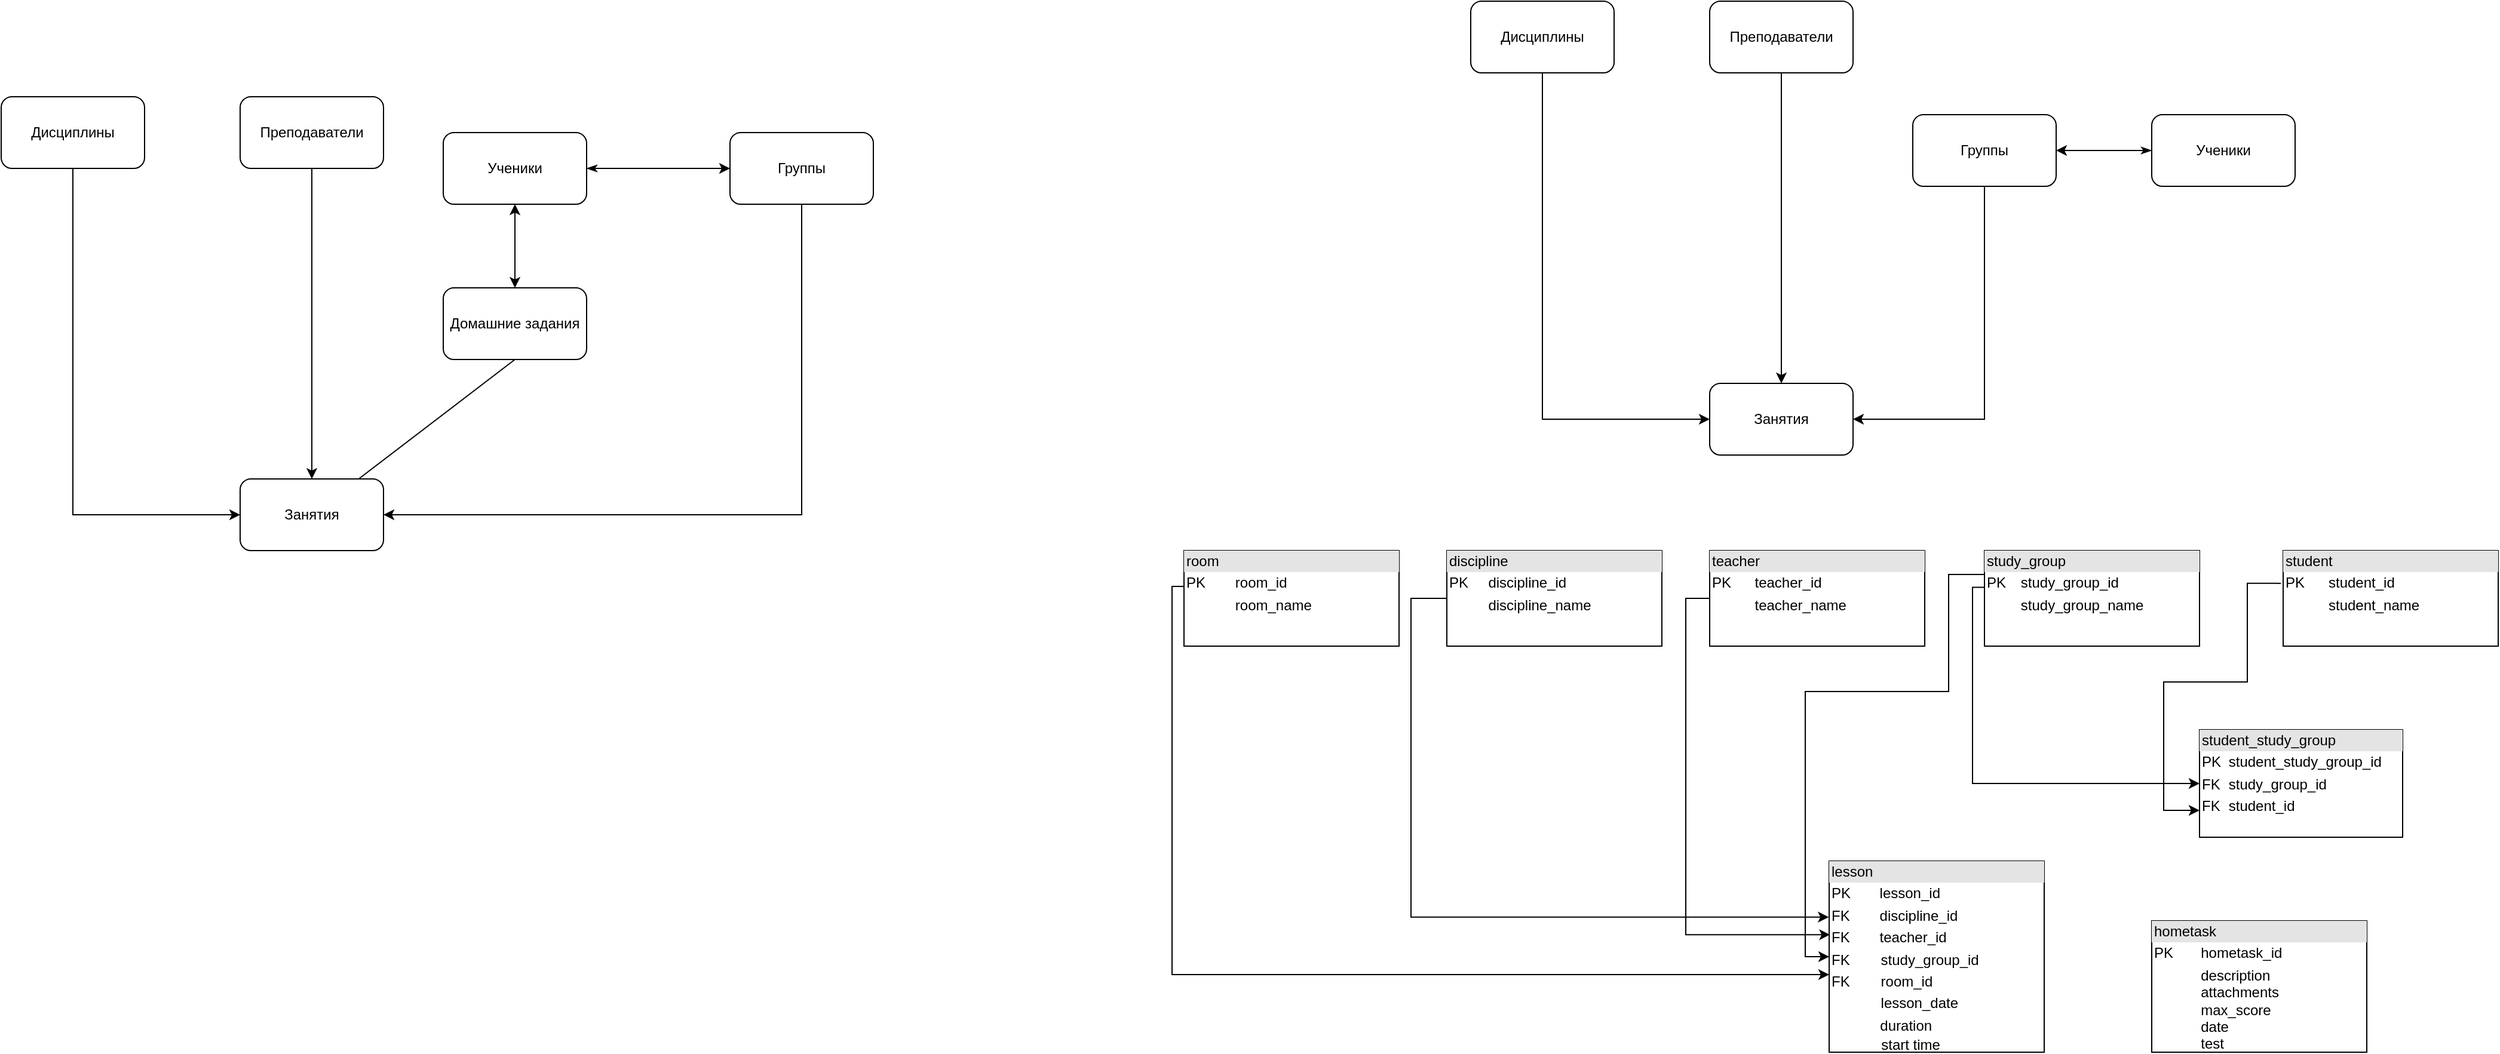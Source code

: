 <mxfile version="22.1.11" type="github">
  <diagram name="Page-1" id="BzrCAMJrT_pIZF7PIiRM">
    <mxGraphModel dx="1277" dy="2040" grid="1" gridSize="10" guides="1" tooltips="1" connect="1" arrows="1" fold="1" page="1" pageScale="1" pageWidth="850" pageHeight="1100" math="0" shadow="0">
      <root>
        <mxCell id="0" />
        <mxCell id="1" parent="0" />
        <mxCell id="wmTt1OREweZVdawmAFVs-40" style="rounded=0;orthogonalLoop=1;jettySize=auto;html=1;entryX=0.5;entryY=1;entryDx=0;entryDy=0;endArrow=none;endFill=0;" parent="1" source="wmTt1OREweZVdawmAFVs-19" target="wmTt1OREweZVdawmAFVs-35" edge="1">
          <mxGeometry relative="1" as="geometry" />
        </mxCell>
        <mxCell id="wmTt1OREweZVdawmAFVs-19" value="Занятия" style="rounded=1;whiteSpace=wrap;html=1;" parent="1" vertex="1">
          <mxGeometry x="870" y="380" width="120" height="60" as="geometry" />
        </mxCell>
        <mxCell id="wmTt1OREweZVdawmAFVs-26" style="edgeStyle=orthogonalEdgeStyle;rounded=0;orthogonalLoop=1;jettySize=auto;html=1;entryX=0.5;entryY=0;entryDx=0;entryDy=0;" parent="1" source="wmTt1OREweZVdawmAFVs-21" target="wmTt1OREweZVdawmAFVs-19" edge="1">
          <mxGeometry relative="1" as="geometry" />
        </mxCell>
        <mxCell id="wmTt1OREweZVdawmAFVs-21" value="Преподавате&lt;span style=&quot;white-space: pre;&quot;&gt;ли&lt;/span&gt;" style="rounded=1;whiteSpace=wrap;html=1;" parent="1" vertex="1">
          <mxGeometry x="870" y="60" width="120" height="60" as="geometry" />
        </mxCell>
        <mxCell id="wmTt1OREweZVdawmAFVs-31" value="" style="edgeStyle=orthogonalEdgeStyle;rounded=0;orthogonalLoop=1;jettySize=auto;html=1;startArrow=classicThin;startFill=1;" parent="1" source="wmTt1OREweZVdawmAFVs-24" target="wmTt1OREweZVdawmAFVs-30" edge="1">
          <mxGeometry relative="1" as="geometry" />
        </mxCell>
        <mxCell id="wmTt1OREweZVdawmAFVs-36" value="" style="edgeStyle=orthogonalEdgeStyle;rounded=0;orthogonalLoop=1;jettySize=auto;html=1;startArrow=classic;startFill=1;" parent="1" source="wmTt1OREweZVdawmAFVs-24" target="wmTt1OREweZVdawmAFVs-35" edge="1">
          <mxGeometry relative="1" as="geometry" />
        </mxCell>
        <mxCell id="wmTt1OREweZVdawmAFVs-24" value="Ученики" style="rounded=1;whiteSpace=wrap;html=1;" parent="1" vertex="1">
          <mxGeometry x="1040" y="90" width="120" height="60" as="geometry" />
        </mxCell>
        <mxCell id="wmTt1OREweZVdawmAFVs-29" style="edgeStyle=orthogonalEdgeStyle;rounded=0;orthogonalLoop=1;jettySize=auto;html=1;entryX=0;entryY=0.5;entryDx=0;entryDy=0;exitX=0.5;exitY=1;exitDx=0;exitDy=0;" parent="1" source="wmTt1OREweZVdawmAFVs-27" target="wmTt1OREweZVdawmAFVs-19" edge="1">
          <mxGeometry relative="1" as="geometry" />
        </mxCell>
        <mxCell id="wmTt1OREweZVdawmAFVs-27" value="Дисциплины" style="rounded=1;whiteSpace=wrap;html=1;" parent="1" vertex="1">
          <mxGeometry x="670" y="60" width="120" height="60" as="geometry" />
        </mxCell>
        <mxCell id="wmTt1OREweZVdawmAFVs-32" style="edgeStyle=orthogonalEdgeStyle;rounded=0;orthogonalLoop=1;jettySize=auto;html=1;entryX=1;entryY=0.5;entryDx=0;entryDy=0;exitX=0.5;exitY=1;exitDx=0;exitDy=0;" parent="1" source="wmTt1OREweZVdawmAFVs-30" target="wmTt1OREweZVdawmAFVs-19" edge="1">
          <mxGeometry relative="1" as="geometry" />
        </mxCell>
        <mxCell id="wmTt1OREweZVdawmAFVs-30" value="Группы" style="rounded=1;whiteSpace=wrap;html=1;" parent="1" vertex="1">
          <mxGeometry x="1280" y="90" width="120" height="60" as="geometry" />
        </mxCell>
        <mxCell id="wmTt1OREweZVdawmAFVs-35" value="Домашние задания" style="rounded=1;whiteSpace=wrap;html=1;" parent="1" vertex="1">
          <mxGeometry x="1040" y="220" width="120" height="60" as="geometry" />
        </mxCell>
        <mxCell id="wmTt1OREweZVdawmAFVs-42" value="Занятия" style="rounded=1;whiteSpace=wrap;html=1;" parent="1" vertex="1">
          <mxGeometry x="2100" y="300" width="120" height="60" as="geometry" />
        </mxCell>
        <mxCell id="wmTt1OREweZVdawmAFVs-43" style="edgeStyle=orthogonalEdgeStyle;rounded=0;orthogonalLoop=1;jettySize=auto;html=1;entryX=0.5;entryY=0;entryDx=0;entryDy=0;" parent="1" source="wmTt1OREweZVdawmAFVs-44" target="wmTt1OREweZVdawmAFVs-42" edge="1">
          <mxGeometry relative="1" as="geometry" />
        </mxCell>
        <mxCell id="wmTt1OREweZVdawmAFVs-44" value="Преподавате&lt;span style=&quot;white-space: pre;&quot;&gt;ли&lt;/span&gt;" style="rounded=1;whiteSpace=wrap;html=1;" parent="1" vertex="1">
          <mxGeometry x="2100" y="-20" width="120" height="60" as="geometry" />
        </mxCell>
        <mxCell id="wmTt1OREweZVdawmAFVs-45" value="" style="edgeStyle=orthogonalEdgeStyle;rounded=0;orthogonalLoop=1;jettySize=auto;html=1;startArrow=classicThin;startFill=1;" parent="1" source="wmTt1OREweZVdawmAFVs-47" target="wmTt1OREweZVdawmAFVs-51" edge="1">
          <mxGeometry relative="1" as="geometry" />
        </mxCell>
        <mxCell id="wmTt1OREweZVdawmAFVs-47" value="Ученики" style="rounded=1;whiteSpace=wrap;html=1;" parent="1" vertex="1">
          <mxGeometry x="2470" y="75" width="120" height="60" as="geometry" />
        </mxCell>
        <mxCell id="wmTt1OREweZVdawmAFVs-48" style="edgeStyle=orthogonalEdgeStyle;rounded=0;orthogonalLoop=1;jettySize=auto;html=1;entryX=0;entryY=0.5;entryDx=0;entryDy=0;exitX=0.5;exitY=1;exitDx=0;exitDy=0;" parent="1" source="wmTt1OREweZVdawmAFVs-49" target="wmTt1OREweZVdawmAFVs-42" edge="1">
          <mxGeometry relative="1" as="geometry" />
        </mxCell>
        <mxCell id="wmTt1OREweZVdawmAFVs-49" value="Дисциплины" style="rounded=1;whiteSpace=wrap;html=1;" parent="1" vertex="1">
          <mxGeometry x="1900" y="-20" width="120" height="60" as="geometry" />
        </mxCell>
        <mxCell id="wmTt1OREweZVdawmAFVs-50" style="edgeStyle=orthogonalEdgeStyle;rounded=0;orthogonalLoop=1;jettySize=auto;html=1;entryX=1;entryY=0.5;entryDx=0;entryDy=0;exitX=0.5;exitY=1;exitDx=0;exitDy=0;" parent="1" source="wmTt1OREweZVdawmAFVs-51" target="wmTt1OREweZVdawmAFVs-42" edge="1">
          <mxGeometry relative="1" as="geometry" />
        </mxCell>
        <mxCell id="wmTt1OREweZVdawmAFVs-51" value="Группы" style="rounded=1;whiteSpace=wrap;html=1;" parent="1" vertex="1">
          <mxGeometry x="2270" y="75" width="120" height="60" as="geometry" />
        </mxCell>
        <mxCell id="wmTt1OREweZVdawmAFVs-85" value="&lt;div style=&quot;box-sizing:border-box;width:100%;background:#e4e4e4;padding:2px;&quot;&gt;discipline&lt;/div&gt;&lt;table style=&quot;width:100%;font-size:1em;&quot; cellpadding=&quot;2&quot; cellspacing=&quot;0&quot;&gt;&lt;tbody&gt;&lt;tr&gt;&lt;td&gt;PK&lt;/td&gt;&lt;td&gt;discipline_id&lt;/td&gt;&lt;/tr&gt;&lt;tr&gt;&lt;td&gt;&lt;br&gt;&lt;/td&gt;&lt;td&gt;discipline_name&lt;/td&gt;&lt;/tr&gt;&lt;tr&gt;&lt;td&gt;&lt;/td&gt;&lt;td&gt;&lt;br&gt;&lt;/td&gt;&lt;/tr&gt;&lt;/tbody&gt;&lt;/table&gt;" style="verticalAlign=top;align=left;overflow=fill;html=1;whiteSpace=wrap;" parent="1" vertex="1">
          <mxGeometry x="1880" y="440" width="180" height="80" as="geometry" />
        </mxCell>
        <mxCell id="wmTt1OREweZVdawmAFVs-86" value="&lt;div style=&quot;box-sizing:border-box;width:100%;background:#e4e4e4;padding:2px;&quot;&gt;teacher&lt;/div&gt;&lt;table style=&quot;width:100%;font-size:1em;&quot; cellpadding=&quot;2&quot; cellspacing=&quot;0&quot;&gt;&lt;tbody&gt;&lt;tr&gt;&lt;td&gt;PK&lt;/td&gt;&lt;td&gt;teacher_id&lt;/td&gt;&lt;/tr&gt;&lt;tr&gt;&lt;td&gt;&lt;br&gt;&lt;/td&gt;&lt;td&gt;teacher_name&lt;/td&gt;&lt;/tr&gt;&lt;tr&gt;&lt;td&gt;&lt;/td&gt;&lt;td&gt;&lt;br&gt;&lt;/td&gt;&lt;/tr&gt;&lt;/tbody&gt;&lt;/table&gt;" style="verticalAlign=top;align=left;overflow=fill;html=1;whiteSpace=wrap;" parent="1" vertex="1">
          <mxGeometry x="2100" y="440" width="180" height="80" as="geometry" />
        </mxCell>
        <mxCell id="wmTt1OREweZVdawmAFVs-92" style="edgeStyle=orthogonalEdgeStyle;rounded=0;orthogonalLoop=1;jettySize=auto;html=1;entryX=0;entryY=0.5;entryDx=0;entryDy=0;exitX=-0.002;exitY=0.385;exitDx=0;exitDy=0;exitPerimeter=0;" parent="1" source="wmTt1OREweZVdawmAFVs-87" target="wmTt1OREweZVdawmAFVs-90" edge="1">
          <mxGeometry relative="1" as="geometry">
            <Array as="points">
              <mxPoint x="2320" y="471" />
              <mxPoint x="2320" y="635" />
            </Array>
          </mxGeometry>
        </mxCell>
        <mxCell id="wmTt1OREweZVdawmAFVs-100" style="edgeStyle=orthogonalEdgeStyle;rounded=0;orthogonalLoop=1;jettySize=auto;html=1;entryX=0;entryY=0.5;entryDx=0;entryDy=0;exitX=0;exitY=0.25;exitDx=0;exitDy=0;" parent="1" source="wmTt1OREweZVdawmAFVs-87" target="wmTt1OREweZVdawmAFVs-96" edge="1">
          <mxGeometry relative="1" as="geometry">
            <Array as="points">
              <mxPoint x="2300" y="460" />
              <mxPoint x="2300" y="558" />
              <mxPoint x="2180" y="558" />
              <mxPoint x="2180" y="780" />
            </Array>
          </mxGeometry>
        </mxCell>
        <mxCell id="wmTt1OREweZVdawmAFVs-87" value="&lt;div style=&quot;box-sizing:border-box;width:100%;background:#e4e4e4;padding:2px;&quot;&gt;study_group&lt;/div&gt;&lt;table style=&quot;width:100%;font-size:1em;&quot; cellpadding=&quot;2&quot; cellspacing=&quot;0&quot;&gt;&lt;tbody&gt;&lt;tr&gt;&lt;td&gt;PK&lt;/td&gt;&lt;td&gt;study_group_id&lt;/td&gt;&lt;/tr&gt;&lt;tr&gt;&lt;td&gt;&lt;br&gt;&lt;/td&gt;&lt;td&gt;study_group_name&lt;/td&gt;&lt;/tr&gt;&lt;tr&gt;&lt;td&gt;&lt;/td&gt;&lt;td&gt;&lt;br&gt;&lt;/td&gt;&lt;/tr&gt;&lt;/tbody&gt;&lt;/table&gt;" style="verticalAlign=top;align=left;overflow=fill;html=1;whiteSpace=wrap;" parent="1" vertex="1">
          <mxGeometry x="2330" y="440" width="180" height="80" as="geometry" />
        </mxCell>
        <mxCell id="wmTt1OREweZVdawmAFVs-93" style="edgeStyle=orthogonalEdgeStyle;rounded=0;orthogonalLoop=1;jettySize=auto;html=1;entryX=0;entryY=0.75;entryDx=0;entryDy=0;exitX=-0.011;exitY=0.343;exitDx=0;exitDy=0;exitPerimeter=0;" parent="1" source="wmTt1OREweZVdawmAFVs-89" target="wmTt1OREweZVdawmAFVs-90" edge="1">
          <mxGeometry relative="1" as="geometry">
            <Array as="points">
              <mxPoint x="2550" y="467" />
              <mxPoint x="2550" y="550" />
              <mxPoint x="2480" y="550" />
              <mxPoint x="2480" y="658" />
            </Array>
          </mxGeometry>
        </mxCell>
        <mxCell id="wmTt1OREweZVdawmAFVs-89" value="&lt;div style=&quot;box-sizing:border-box;width:100%;background:#e4e4e4;padding:2px;&quot;&gt;student&lt;/div&gt;&lt;table style=&quot;width:100%;font-size:1em;&quot; cellpadding=&quot;2&quot; cellspacing=&quot;0&quot;&gt;&lt;tbody&gt;&lt;tr&gt;&lt;td&gt;PK&lt;/td&gt;&lt;td&gt;student_id&lt;/td&gt;&lt;/tr&gt;&lt;tr&gt;&lt;td&gt;&lt;br&gt;&lt;/td&gt;&lt;td&gt;student_name&lt;/td&gt;&lt;/tr&gt;&lt;/tbody&gt;&lt;/table&gt;" style="verticalAlign=top;align=left;overflow=fill;html=1;whiteSpace=wrap;" parent="1" vertex="1">
          <mxGeometry x="2580" y="440" width="180" height="80" as="geometry" />
        </mxCell>
        <mxCell id="wmTt1OREweZVdawmAFVs-90" value="&lt;div style=&quot;box-sizing:border-box;width:100%;background:#e4e4e4;padding:2px;&quot;&gt;student_study_group&lt;/div&gt;&lt;table style=&quot;width:100%;font-size:1em;&quot; cellpadding=&quot;2&quot; cellspacing=&quot;0&quot;&gt;&lt;tbody&gt;&lt;tr&gt;&lt;td&gt;PK&lt;/td&gt;&lt;td&gt;student_study_group_id&lt;/td&gt;&lt;/tr&gt;&lt;tr&gt;&lt;td&gt;FK&lt;/td&gt;&lt;td&gt;study_group_id&lt;/td&gt;&lt;/tr&gt;&lt;tr&gt;&lt;td&gt;FK&lt;/td&gt;&lt;td&gt;student_id&lt;/td&gt;&lt;/tr&gt;&lt;/tbody&gt;&lt;/table&gt;" style="verticalAlign=top;align=left;overflow=fill;html=1;whiteSpace=wrap;" parent="1" vertex="1">
          <mxGeometry x="2510" y="590" width="170" height="90" as="geometry" />
        </mxCell>
        <mxCell id="wmTt1OREweZVdawmAFVs-96" value="&lt;div style=&quot;box-sizing:border-box;width:100%;background:#e4e4e4;padding:2px;&quot;&gt;lesson&lt;/div&gt;&lt;table style=&quot;width:100%;font-size:1em;&quot; cellpadding=&quot;2&quot; cellspacing=&quot;0&quot;&gt;&lt;tbody&gt;&lt;tr&gt;&lt;td&gt;PK&lt;/td&gt;&lt;td&gt;lesson_id&lt;/td&gt;&lt;/tr&gt;&lt;tr&gt;&lt;td&gt;FK&lt;/td&gt;&lt;td&gt;discipline_id&lt;/td&gt;&lt;/tr&gt;&lt;tr&gt;&lt;td&gt;FK&lt;/td&gt;&lt;td&gt;teacher_id&lt;/td&gt;&lt;/tr&gt;&lt;/tbody&gt;&lt;/table&gt;&lt;table style=&quot;border-color: var(--border-color); font-size: 1em; width: 180px;&quot; cellpadding=&quot;2&quot; cellspacing=&quot;0&quot;&gt;&lt;tbody style=&quot;border-color: var(--border-color);&quot;&gt;&lt;tr style=&quot;border-color: var(--border-color);&quot;&gt;&lt;td style=&quot;border-color: var(--border-color);&quot;&gt;FK&lt;/td&gt;&lt;td style=&quot;border-color: var(--border-color);&quot;&gt;study_group_id&lt;/td&gt;&lt;/tr&gt;&lt;tr style=&quot;border-color: var(--border-color);&quot;&gt;&lt;td style=&quot;border-color: var(--border-color);&quot;&gt;FK &amp;nbsp;&lt;/td&gt;&lt;td style=&quot;border-color: var(--border-color);&quot;&gt;room_id &amp;nbsp; &amp;nbsp; &amp;nbsp; &amp;nbsp; &amp;nbsp; &amp;nbsp;&lt;/td&gt;&lt;/tr&gt;&lt;tr style=&quot;border-color: var(--border-color);&quot;&gt;&lt;td style=&quot;border-color: var(--border-color);&quot;&gt;&lt;br&gt;&lt;/td&gt;&lt;td style=&quot;border-color: var(--border-color);&quot;&gt;lesson_date&lt;/td&gt;&lt;/tr&gt;&lt;/tbody&gt;&lt;/table&gt;&lt;table style=&quot;border-color: var(--border-color); font-size: 1em; width: 180px;&quot; cellpadding=&quot;2&quot; cellspacing=&quot;0&quot;&gt;&lt;tbody style=&quot;border-color: var(--border-color);&quot;&gt;&lt;tr style=&quot;border-color: var(--border-color);&quot;&gt;&lt;td style=&quot;border-color: var(--border-color);&quot;&gt;&lt;span style=&quot;&quot;&gt;&amp;nbsp;  &lt;/span&gt;&lt;/td&gt;&lt;td style=&quot;border-color: var(--border-color);&quot;&gt;&amp;nbsp; &amp;nbsp; &amp;nbsp; &amp;nbsp; &amp;nbsp; duration&lt;br&gt;&lt;table style=&quot;border-color: var(--border-color); font-size: 1em; width: 180px;&quot; cellpadding=&quot;2&quot; cellspacing=&quot;0&quot;&gt;&lt;tbody style=&quot;border-color: var(--border-color);&quot;&gt;&lt;tr style=&quot;border-color: var(--border-color);&quot;&gt;&lt;td style=&quot;border-color: var(--border-color);&quot;&gt;&lt;br&gt;&lt;/td&gt;&lt;td style=&quot;border-color: var(--border-color);&quot;&gt;&amp;nbsp; &amp;nbsp; &amp;nbsp; &amp;nbsp;start time&lt;/td&gt;&lt;/tr&gt;&lt;/tbody&gt;&lt;/table&gt;&lt;/td&gt;&lt;/tr&gt;&lt;/tbody&gt;&lt;/table&gt;" style="verticalAlign=top;align=left;overflow=fill;html=1;whiteSpace=wrap;" parent="1" vertex="1">
          <mxGeometry x="2200" y="700" width="180" height="160" as="geometry" />
        </mxCell>
        <mxCell id="wmTt1OREweZVdawmAFVs-98" style="rounded=0;orthogonalLoop=1;jettySize=auto;html=1;entryX=-0.002;entryY=0.293;entryDx=0;entryDy=0;entryPerimeter=0;edgeStyle=orthogonalEdgeStyle;" parent="1" source="wmTt1OREweZVdawmAFVs-85" target="wmTt1OREweZVdawmAFVs-96" edge="1">
          <mxGeometry relative="1" as="geometry">
            <Array as="points">
              <mxPoint x="1850" y="480" />
              <mxPoint x="1850" y="747" />
            </Array>
          </mxGeometry>
        </mxCell>
        <mxCell id="wmTt1OREweZVdawmAFVs-99" style="edgeStyle=orthogonalEdgeStyle;rounded=0;orthogonalLoop=1;jettySize=auto;html=1;entryX=0.004;entryY=0.385;entryDx=0;entryDy=0;entryPerimeter=0;" parent="1" source="wmTt1OREweZVdawmAFVs-86" target="wmTt1OREweZVdawmAFVs-96" edge="1">
          <mxGeometry relative="1" as="geometry">
            <Array as="points">
              <mxPoint x="2080" y="480" />
              <mxPoint x="2080" y="762" />
            </Array>
          </mxGeometry>
        </mxCell>
        <mxCell id="aaBCv5YsMW5zcw-a6SxD-2" value="&lt;div style=&quot;box-sizing:border-box;width:100%;background:#e4e4e4;padding:2px;&quot;&gt;room&lt;/div&gt;&lt;table style=&quot;width:100%;font-size:1em;&quot; cellpadding=&quot;2&quot; cellspacing=&quot;0&quot;&gt;&lt;tbody&gt;&lt;tr&gt;&lt;td&gt;PK&lt;/td&gt;&lt;td&gt;room_id&lt;/td&gt;&lt;/tr&gt;&lt;tr&gt;&lt;td&gt;&lt;br&gt;&lt;/td&gt;&lt;td&gt;room_name&lt;/td&gt;&lt;/tr&gt;&lt;tr&gt;&lt;td&gt;&lt;/td&gt;&lt;td&gt;&lt;br&gt;&lt;/td&gt;&lt;/tr&gt;&lt;/tbody&gt;&lt;/table&gt;" style="verticalAlign=top;align=left;overflow=fill;html=1;whiteSpace=wrap;" parent="1" vertex="1">
          <mxGeometry x="1660" y="440" width="180" height="80" as="geometry" />
        </mxCell>
        <mxCell id="aaBCv5YsMW5zcw-a6SxD-3" style="edgeStyle=orthogonalEdgeStyle;rounded=0;orthogonalLoop=1;jettySize=auto;html=1;entryX=0;entryY=0.594;entryDx=0;entryDy=0;exitX=0;exitY=0.375;exitDx=0;exitDy=0;exitPerimeter=0;entryPerimeter=0;" parent="1" source="aaBCv5YsMW5zcw-a6SxD-2" target="wmTt1OREweZVdawmAFVs-96" edge="1">
          <mxGeometry relative="1" as="geometry">
            <Array as="points">
              <mxPoint x="1650" y="470" />
              <mxPoint x="1650" y="795" />
            </Array>
            <mxPoint x="1650" y="475" as="sourcePoint" />
            <mxPoint x="1520" y="795" as="targetPoint" />
          </mxGeometry>
        </mxCell>
        <mxCell id="dFw5REZA2tRNFfI6augh-1" value="&lt;div style=&quot;box-sizing:border-box;width:100%;background:#e4e4e4;padding:2px;&quot;&gt;hometask&lt;/div&gt;&lt;table style=&quot;width:100%;font-size:1em;&quot; cellpadding=&quot;2&quot; cellspacing=&quot;0&quot;&gt;&lt;tbody&gt;&lt;tr&gt;&lt;td&gt;PK&lt;/td&gt;&lt;td&gt;hometask_id&lt;/td&gt;&lt;/tr&gt;&lt;tr&gt;&lt;td&gt;&lt;br&gt;&lt;/td&gt;&lt;td&gt;description&lt;br&gt;attachments&lt;br&gt;max_score&lt;br&gt;date&lt;br&gt;test&lt;/td&gt;&lt;/tr&gt;&lt;tr&gt;&lt;td&gt;&lt;/td&gt;&lt;td&gt;&lt;br&gt;&lt;/td&gt;&lt;/tr&gt;&lt;/tbody&gt;&lt;/table&gt;" style="verticalAlign=top;align=left;overflow=fill;html=1;whiteSpace=wrap;" vertex="1" parent="1">
          <mxGeometry x="2470" y="750" width="180" height="110" as="geometry" />
        </mxCell>
      </root>
    </mxGraphModel>
  </diagram>
</mxfile>
